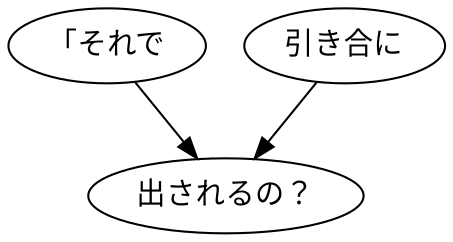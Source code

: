 digraph graph6710 {
	node0 [label="「それで"];
	node1 [label="引き合に"];
	node2 [label="出されるの？"];
	node0 -> node2;
	node1 -> node2;
}

